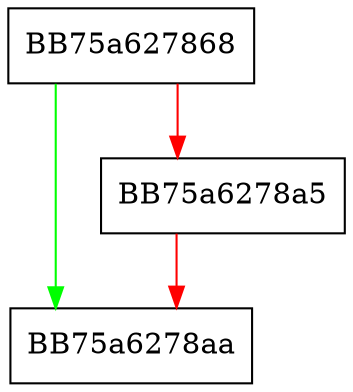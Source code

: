 digraph CScanUserDataFolder {
  node [shape="box"];
  graph [splines=ortho];
  BB75a627868 -> BB75a6278aa [color="green"];
  BB75a627868 -> BB75a6278a5 [color="red"];
  BB75a6278a5 -> BB75a6278aa [color="red"];
}